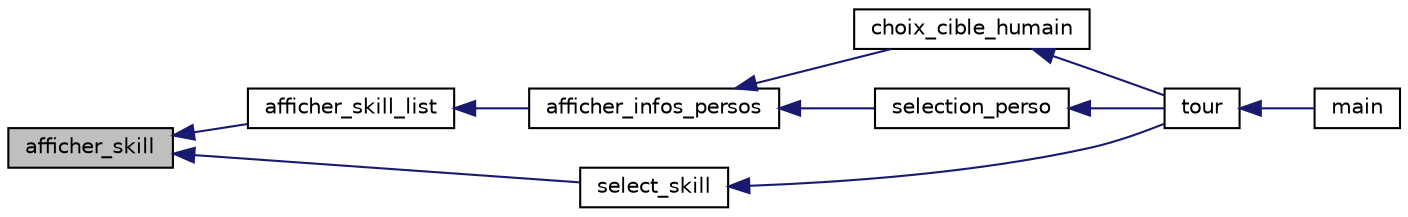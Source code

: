 digraph "afficher_skill"
{
 // INTERACTIVE_SVG=YES
  bgcolor="transparent";
  edge [fontname="Helvetica",fontsize="10",labelfontname="Helvetica",labelfontsize="10"];
  node [fontname="Helvetica",fontsize="10",shape=record];
  rankdir="LR";
  Node1 [label="afficher_skill",height=0.2,width=0.4,color="black", fillcolor="grey75", style="filled", fontcolor="black"];
  Node1 -> Node2 [dir="back",color="midnightblue",fontsize="10",style="solid"];
  Node2 [label="afficher_skill_list",height=0.2,width=0.4,color="black",URL="$_minimale_8c.html#a7015d7153fc65e628d81cdd3b68ab7ec",tooltip="Affiche la liste des compétence d&#39;un personnage. "];
  Node2 -> Node3 [dir="back",color="midnightblue",fontsize="10",style="solid"];
  Node3 [label="afficher_infos_persos",height=0.2,width=0.4,color="black",URL="$_minimale_8c.html#ad312ec60fc8d45f956471549de9ab21c",tooltip="Affiche les informations du personnage. "];
  Node3 -> Node4 [dir="back",color="midnightblue",fontsize="10",style="solid"];
  Node4 [label="choix_cible_humain",height=0.2,width=0.4,color="black",URL="$_minimale_8c.html#a69347b1b74ee79025e3c6ce20b5b49a4",tooltip="Permet au joueur de choisir, grâce à un curseur, une case à attaquer. "];
  Node4 -> Node5 [dir="back",color="midnightblue",fontsize="10",style="solid"];
  Node5 [label="tour",height=0.2,width=0.4,color="black",URL="$_minimale_8c.html#ae1c074b55c14adbcee8c67bed8995e94",tooltip="Fonction de déroulement d&#39;un tour pour le joueur entré en paramètre. "];
  Node5 -> Node6 [dir="back",color="midnightblue",fontsize="10",style="solid"];
  Node6 [label="main",height=0.2,width=0.4,color="black",URL="$_minimale_8c.html#ae66f6b31b5ad750f1fe042a706a4e3d4",tooltip="Fonction principale Fonction principale qui permet de jouer en mode Kill&#39;em&#39;all. "];
  Node3 -> Node7 [dir="back",color="midnightblue",fontsize="10",style="solid"];
  Node7 [label="selection_perso",height=0.2,width=0.4,color="black",URL="$_minimale_8c.html#a51a4f431807e8c3c3059c27e8d755411",tooltip="Cette fonction permet au joueur de choisir un de ses persos sur le plateau grâce à un curseur..."];
  Node7 -> Node5 [dir="back",color="midnightblue",fontsize="10",style="solid"];
  Node1 -> Node8 [dir="back",color="midnightblue",fontsize="10",style="solid"];
  Node8 [label="select_skill",height=0.2,width=0.4,color="black",URL="$_minimale_8c.html#a011c6275934a222e8ba74fae00af32e1",tooltip="Permet au joueur de choisir, graphiquement, une compétence à effectuer dans un menu. "];
  Node8 -> Node5 [dir="back",color="midnightblue",fontsize="10",style="solid"];
}
